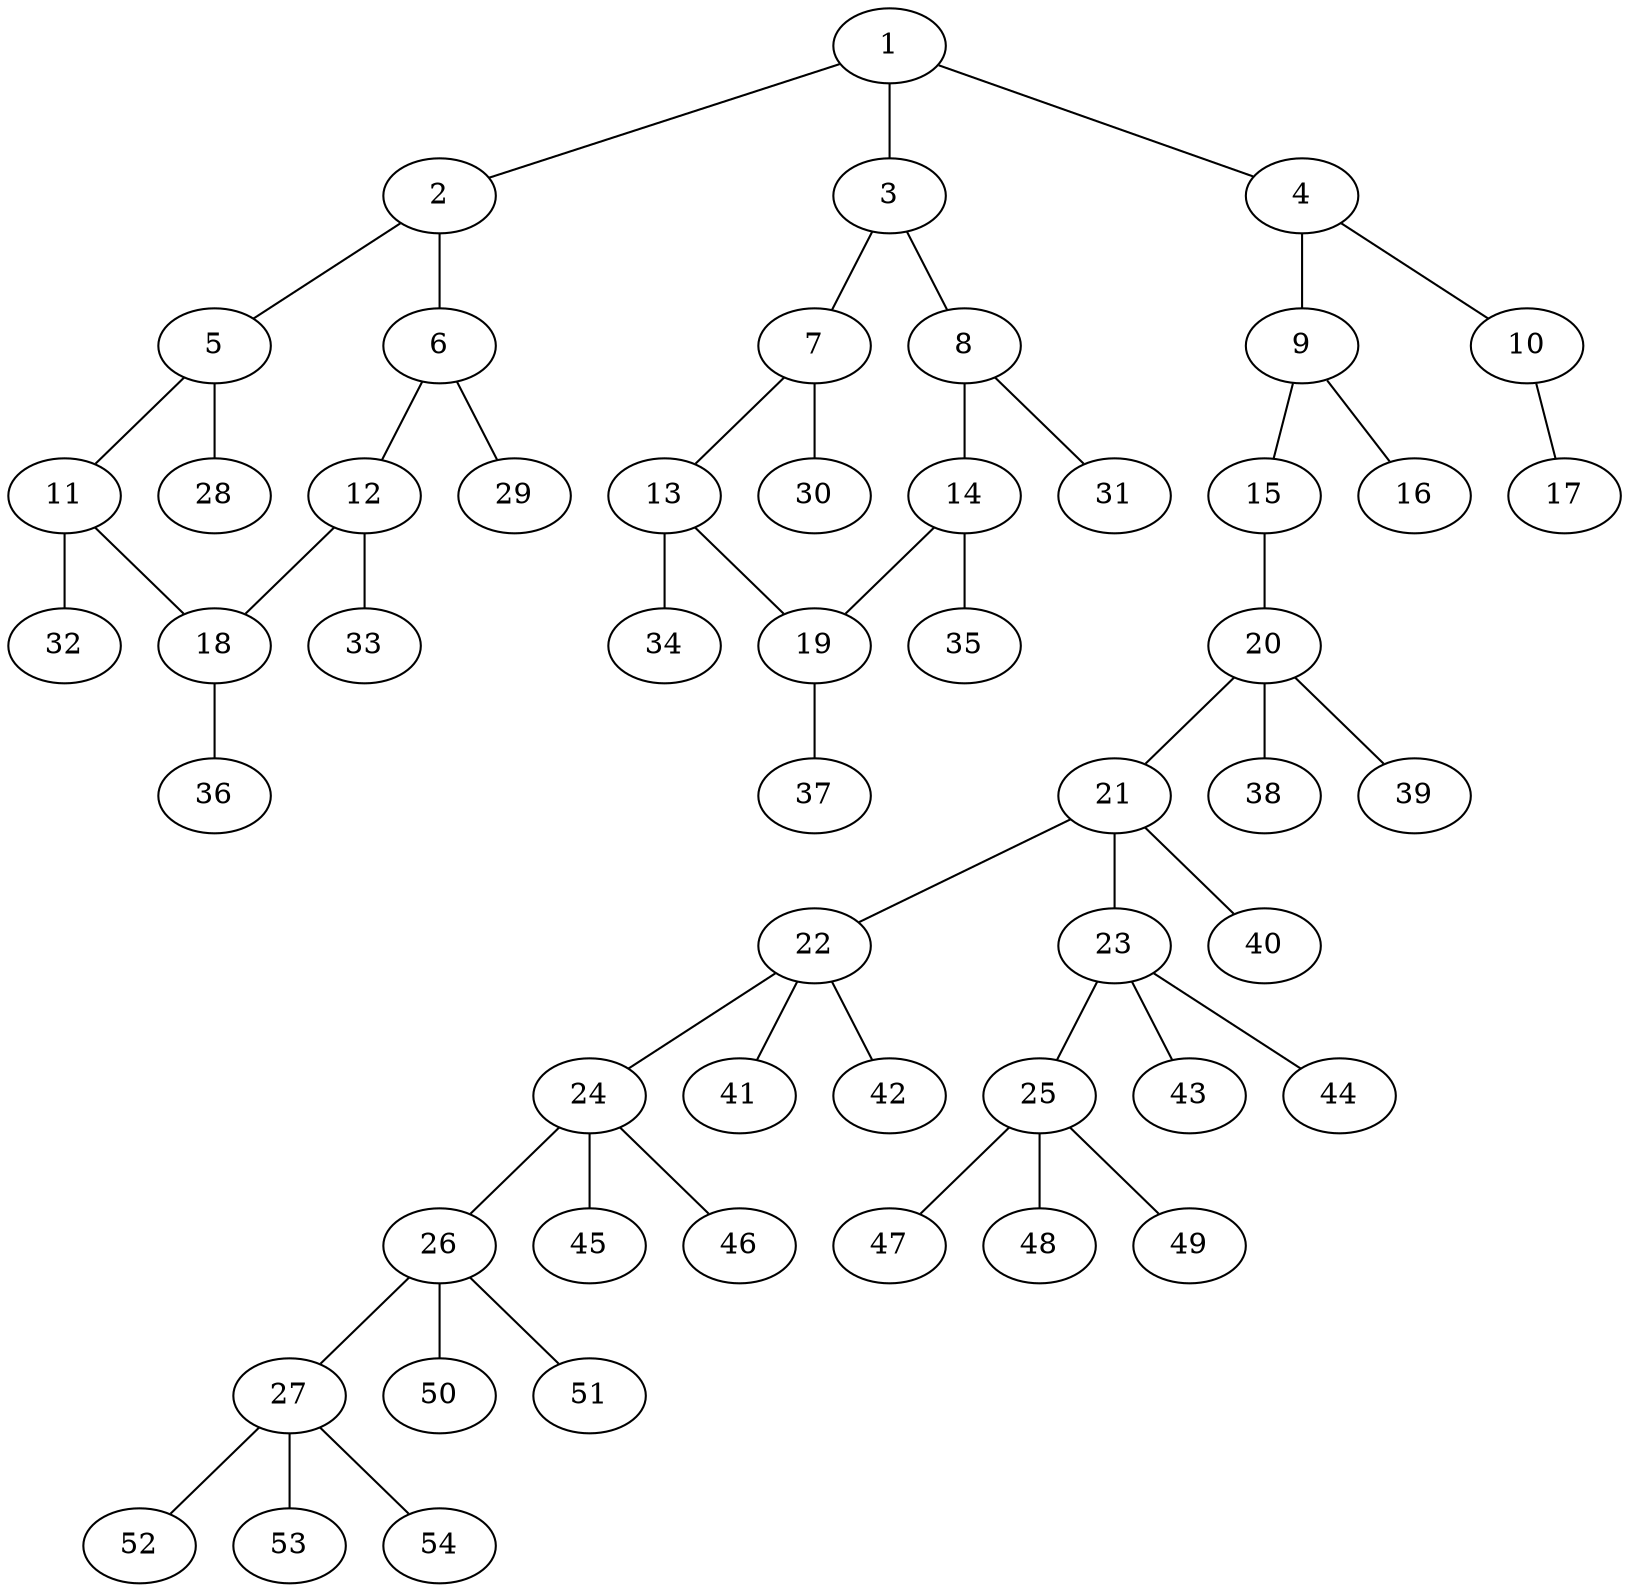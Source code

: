 graph molecule_1192 {
	1	 [chem=C];
	2	 [chem=C];
	1 -- 2	 [valence=1];
	3	 [chem=C];
	1 -- 3	 [valence=1];
	4	 [chem=C];
	1 -- 4	 [valence=2];
	5	 [chem=C];
	2 -- 5	 [valence=2];
	6	 [chem=C];
	2 -- 6	 [valence=1];
	7	 [chem=C];
	3 -- 7	 [valence=2];
	8	 [chem=C];
	3 -- 8	 [valence=1];
	9	 [chem=C];
	4 -- 9	 [valence=1];
	10	 [chem=C];
	4 -- 10	 [valence=1];
	11	 [chem=C];
	5 -- 11	 [valence=1];
	28	 [chem=H];
	5 -- 28	 [valence=1];
	12	 [chem=C];
	6 -- 12	 [valence=2];
	29	 [chem=H];
	6 -- 29	 [valence=1];
	13	 [chem=C];
	7 -- 13	 [valence=1];
	30	 [chem=H];
	7 -- 30	 [valence=1];
	14	 [chem=C];
	8 -- 14	 [valence=2];
	31	 [chem=H];
	8 -- 31	 [valence=1];
	15	 [chem=O];
	9 -- 15	 [valence=1];
	16	 [chem=O];
	9 -- 16	 [valence=2];
	17	 [chem=N];
	10 -- 17	 [valence=3];
	18	 [chem=C];
	11 -- 18	 [valence=2];
	32	 [chem=H];
	11 -- 32	 [valence=1];
	12 -- 18	 [valence=1];
	33	 [chem=H];
	12 -- 33	 [valence=1];
	19	 [chem=C];
	13 -- 19	 [valence=2];
	34	 [chem=H];
	13 -- 34	 [valence=1];
	14 -- 19	 [valence=1];
	35	 [chem=H];
	14 -- 35	 [valence=1];
	20	 [chem=C];
	15 -- 20	 [valence=1];
	36	 [chem=H];
	18 -- 36	 [valence=1];
	37	 [chem=H];
	19 -- 37	 [valence=1];
	21	 [chem=C];
	20 -- 21	 [valence=1];
	38	 [chem=H];
	20 -- 38	 [valence=1];
	39	 [chem=H];
	20 -- 39	 [valence=1];
	22	 [chem=C];
	21 -- 22	 [valence=1];
	23	 [chem=C];
	21 -- 23	 [valence=1];
	40	 [chem=H];
	21 -- 40	 [valence=1];
	24	 [chem=C];
	22 -- 24	 [valence=1];
	41	 [chem=H];
	22 -- 41	 [valence=1];
	42	 [chem=H];
	22 -- 42	 [valence=1];
	25	 [chem=C];
	23 -- 25	 [valence=1];
	43	 [chem=H];
	23 -- 43	 [valence=1];
	44	 [chem=H];
	23 -- 44	 [valence=1];
	26	 [chem=C];
	24 -- 26	 [valence=1];
	45	 [chem=H];
	24 -- 45	 [valence=1];
	46	 [chem=H];
	24 -- 46	 [valence=1];
	47	 [chem=H];
	25 -- 47	 [valence=1];
	48	 [chem=H];
	25 -- 48	 [valence=1];
	49	 [chem=H];
	25 -- 49	 [valence=1];
	27	 [chem=C];
	26 -- 27	 [valence=1];
	50	 [chem=H];
	26 -- 50	 [valence=1];
	51	 [chem=H];
	26 -- 51	 [valence=1];
	52	 [chem=H];
	27 -- 52	 [valence=1];
	53	 [chem=H];
	27 -- 53	 [valence=1];
	54	 [chem=H];
	27 -- 54	 [valence=1];
}
